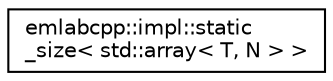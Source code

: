 digraph "Graphical Class Hierarchy"
{
 // LATEX_PDF_SIZE
  edge [fontname="Helvetica",fontsize="10",labelfontname="Helvetica",labelfontsize="10"];
  node [fontname="Helvetica",fontsize="10",shape=record];
  rankdir="LR";
  Node0 [label="emlabcpp::impl::static\l_size\< std::array\< T, N \> \>",height=0.2,width=0.4,color="black", fillcolor="white", style="filled",URL="$structemlabcpp_1_1impl_1_1static__size_3_01std_1_1array_3_01T_00_01N_01_4_01_4.html",tooltip=" "];
}
